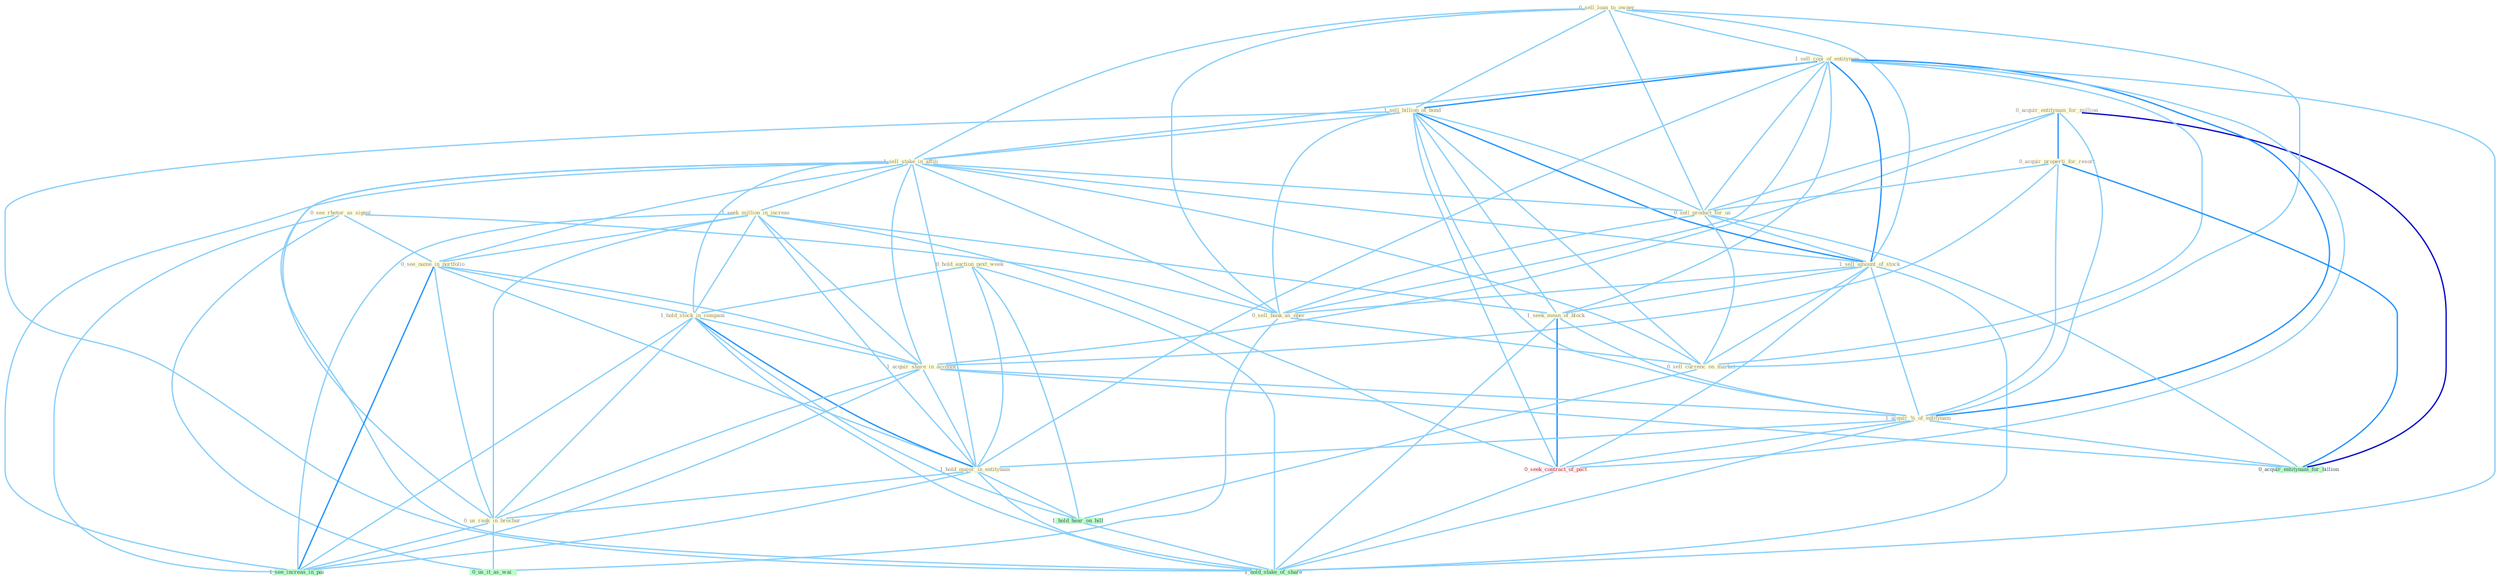 Graph G{ 
    node
    [shape=polygon,style=filled,width=.5,height=.06,color="#BDFCC9",fixedsize=true,fontsize=4,
    fontcolor="#2f4f4f"];
    {node
    [color="#ffffe0", fontcolor="#8b7d6b"] "0_acquir_entitynam_for_million " "0_sell_loan_to_owner " "0_see_rhetor_as_signal " "1_sell_copi_of_entitynam " "1_sell_billion_of_bond " "1_sell_stake_in_affili " "0_acquir_properti_for_resort " "0_sell_product_for_us " "1_seek_million_in_increas " "0_hold_auction_next_week " "1_sell_amount_of_stock " "1_seek_mean_of_block " "0_see_name_in_portfolio " "1_hold_stock_in_compani " "1_acquir_share_in_account " "1_acquir_%_of_entitynam " "1_hold_major_in_entitynam " "0_sell_bank_as_oper " "0_sell_currenc_on_market " "0_us_rank_in_brochur "}
{node [color="#fff0f5", fontcolor="#b22222"] "0_seek_contract_of_pact "}
edge [color="#B0E2FF"];

	"0_acquir_entitynam_for_million " -- "0_acquir_properti_for_resort " [w="2", color="#1e90ff" , len=0.8];
	"0_acquir_entitynam_for_million " -- "0_sell_product_for_us " [w="1", color="#87cefa" ];
	"0_acquir_entitynam_for_million " -- "1_acquir_share_in_account " [w="1", color="#87cefa" ];
	"0_acquir_entitynam_for_million " -- "1_acquir_%_of_entitynam " [w="1", color="#87cefa" ];
	"0_acquir_entitynam_for_million " -- "0_acquir_entitynam_for_billion " [w="3", color="#0000cd" , len=0.6];
	"0_sell_loan_to_owner " -- "1_sell_copi_of_entitynam " [w="1", color="#87cefa" ];
	"0_sell_loan_to_owner " -- "1_sell_billion_of_bond " [w="1", color="#87cefa" ];
	"0_sell_loan_to_owner " -- "1_sell_stake_in_affili " [w="1", color="#87cefa" ];
	"0_sell_loan_to_owner " -- "0_sell_product_for_us " [w="1", color="#87cefa" ];
	"0_sell_loan_to_owner " -- "1_sell_amount_of_stock " [w="1", color="#87cefa" ];
	"0_sell_loan_to_owner " -- "0_sell_bank_as_oper " [w="1", color="#87cefa" ];
	"0_sell_loan_to_owner " -- "0_sell_currenc_on_market " [w="1", color="#87cefa" ];
	"0_see_rhetor_as_signal " -- "0_see_name_in_portfolio " [w="1", color="#87cefa" ];
	"0_see_rhetor_as_signal " -- "0_sell_bank_as_oper " [w="1", color="#87cefa" ];
	"0_see_rhetor_as_signal " -- "0_us_it_as_wai " [w="1", color="#87cefa" ];
	"0_see_rhetor_as_signal " -- "1_see_increas_in_pai " [w="1", color="#87cefa" ];
	"1_sell_copi_of_entitynam " -- "1_sell_billion_of_bond " [w="2", color="#1e90ff" , len=0.8];
	"1_sell_copi_of_entitynam " -- "1_sell_stake_in_affili " [w="1", color="#87cefa" ];
	"1_sell_copi_of_entitynam " -- "0_sell_product_for_us " [w="1", color="#87cefa" ];
	"1_sell_copi_of_entitynam " -- "1_sell_amount_of_stock " [w="2", color="#1e90ff" , len=0.8];
	"1_sell_copi_of_entitynam " -- "1_seek_mean_of_block " [w="1", color="#87cefa" ];
	"1_sell_copi_of_entitynam " -- "1_acquir_%_of_entitynam " [w="2", color="#1e90ff" , len=0.8];
	"1_sell_copi_of_entitynam " -- "1_hold_major_in_entitynam " [w="1", color="#87cefa" ];
	"1_sell_copi_of_entitynam " -- "0_sell_bank_as_oper " [w="1", color="#87cefa" ];
	"1_sell_copi_of_entitynam " -- "0_sell_currenc_on_market " [w="1", color="#87cefa" ];
	"1_sell_copi_of_entitynam " -- "0_seek_contract_of_pact " [w="1", color="#87cefa" ];
	"1_sell_copi_of_entitynam " -- "1_hold_stake_of_share " [w="1", color="#87cefa" ];
	"1_sell_billion_of_bond " -- "1_sell_stake_in_affili " [w="1", color="#87cefa" ];
	"1_sell_billion_of_bond " -- "0_sell_product_for_us " [w="1", color="#87cefa" ];
	"1_sell_billion_of_bond " -- "1_sell_amount_of_stock " [w="2", color="#1e90ff" , len=0.8];
	"1_sell_billion_of_bond " -- "1_seek_mean_of_block " [w="1", color="#87cefa" ];
	"1_sell_billion_of_bond " -- "1_acquir_%_of_entitynam " [w="1", color="#87cefa" ];
	"1_sell_billion_of_bond " -- "0_sell_bank_as_oper " [w="1", color="#87cefa" ];
	"1_sell_billion_of_bond " -- "0_sell_currenc_on_market " [w="1", color="#87cefa" ];
	"1_sell_billion_of_bond " -- "0_seek_contract_of_pact " [w="1", color="#87cefa" ];
	"1_sell_billion_of_bond " -- "1_hold_stake_of_share " [w="1", color="#87cefa" ];
	"1_sell_stake_in_affili " -- "0_sell_product_for_us " [w="1", color="#87cefa" ];
	"1_sell_stake_in_affili " -- "1_seek_million_in_increas " [w="1", color="#87cefa" ];
	"1_sell_stake_in_affili " -- "1_sell_amount_of_stock " [w="1", color="#87cefa" ];
	"1_sell_stake_in_affili " -- "0_see_name_in_portfolio " [w="1", color="#87cefa" ];
	"1_sell_stake_in_affili " -- "1_hold_stock_in_compani " [w="1", color="#87cefa" ];
	"1_sell_stake_in_affili " -- "1_acquir_share_in_account " [w="1", color="#87cefa" ];
	"1_sell_stake_in_affili " -- "1_hold_major_in_entitynam " [w="1", color="#87cefa" ];
	"1_sell_stake_in_affili " -- "0_sell_bank_as_oper " [w="1", color="#87cefa" ];
	"1_sell_stake_in_affili " -- "0_sell_currenc_on_market " [w="1", color="#87cefa" ];
	"1_sell_stake_in_affili " -- "0_us_rank_in_brochur " [w="1", color="#87cefa" ];
	"1_sell_stake_in_affili " -- "1_see_increas_in_pai " [w="1", color="#87cefa" ];
	"1_sell_stake_in_affili " -- "1_hold_stake_of_share " [w="1", color="#87cefa" ];
	"0_acquir_properti_for_resort " -- "0_sell_product_for_us " [w="1", color="#87cefa" ];
	"0_acquir_properti_for_resort " -- "1_acquir_share_in_account " [w="1", color="#87cefa" ];
	"0_acquir_properti_for_resort " -- "1_acquir_%_of_entitynam " [w="1", color="#87cefa" ];
	"0_acquir_properti_for_resort " -- "0_acquir_entitynam_for_billion " [w="2", color="#1e90ff" , len=0.8];
	"0_sell_product_for_us " -- "1_sell_amount_of_stock " [w="1", color="#87cefa" ];
	"0_sell_product_for_us " -- "0_sell_bank_as_oper " [w="1", color="#87cefa" ];
	"0_sell_product_for_us " -- "0_sell_currenc_on_market " [w="1", color="#87cefa" ];
	"0_sell_product_for_us " -- "0_acquir_entitynam_for_billion " [w="1", color="#87cefa" ];
	"1_seek_million_in_increas " -- "1_seek_mean_of_block " [w="1", color="#87cefa" ];
	"1_seek_million_in_increas " -- "0_see_name_in_portfolio " [w="1", color="#87cefa" ];
	"1_seek_million_in_increas " -- "1_hold_stock_in_compani " [w="1", color="#87cefa" ];
	"1_seek_million_in_increas " -- "1_acquir_share_in_account " [w="1", color="#87cefa" ];
	"1_seek_million_in_increas " -- "1_hold_major_in_entitynam " [w="1", color="#87cefa" ];
	"1_seek_million_in_increas " -- "0_us_rank_in_brochur " [w="1", color="#87cefa" ];
	"1_seek_million_in_increas " -- "0_seek_contract_of_pact " [w="1", color="#87cefa" ];
	"1_seek_million_in_increas " -- "1_see_increas_in_pai " [w="1", color="#87cefa" ];
	"0_hold_auction_next_week " -- "1_hold_stock_in_compani " [w="1", color="#87cefa" ];
	"0_hold_auction_next_week " -- "1_hold_major_in_entitynam " [w="1", color="#87cefa" ];
	"0_hold_auction_next_week " -- "1_hold_hear_on_bill " [w="1", color="#87cefa" ];
	"0_hold_auction_next_week " -- "1_hold_stake_of_share " [w="1", color="#87cefa" ];
	"1_sell_amount_of_stock " -- "1_seek_mean_of_block " [w="1", color="#87cefa" ];
	"1_sell_amount_of_stock " -- "1_acquir_%_of_entitynam " [w="1", color="#87cefa" ];
	"1_sell_amount_of_stock " -- "0_sell_bank_as_oper " [w="1", color="#87cefa" ];
	"1_sell_amount_of_stock " -- "0_sell_currenc_on_market " [w="1", color="#87cefa" ];
	"1_sell_amount_of_stock " -- "0_seek_contract_of_pact " [w="1", color="#87cefa" ];
	"1_sell_amount_of_stock " -- "1_hold_stake_of_share " [w="1", color="#87cefa" ];
	"1_seek_mean_of_block " -- "1_acquir_%_of_entitynam " [w="1", color="#87cefa" ];
	"1_seek_mean_of_block " -- "0_seek_contract_of_pact " [w="2", color="#1e90ff" , len=0.8];
	"1_seek_mean_of_block " -- "1_hold_stake_of_share " [w="1", color="#87cefa" ];
	"0_see_name_in_portfolio " -- "1_hold_stock_in_compani " [w="1", color="#87cefa" ];
	"0_see_name_in_portfolio " -- "1_acquir_share_in_account " [w="1", color="#87cefa" ];
	"0_see_name_in_portfolio " -- "1_hold_major_in_entitynam " [w="1", color="#87cefa" ];
	"0_see_name_in_portfolio " -- "0_us_rank_in_brochur " [w="1", color="#87cefa" ];
	"0_see_name_in_portfolio " -- "1_see_increas_in_pai " [w="2", color="#1e90ff" , len=0.8];
	"1_hold_stock_in_compani " -- "1_acquir_share_in_account " [w="1", color="#87cefa" ];
	"1_hold_stock_in_compani " -- "1_hold_major_in_entitynam " [w="2", color="#1e90ff" , len=0.8];
	"1_hold_stock_in_compani " -- "0_us_rank_in_brochur " [w="1", color="#87cefa" ];
	"1_hold_stock_in_compani " -- "1_see_increas_in_pai " [w="1", color="#87cefa" ];
	"1_hold_stock_in_compani " -- "1_hold_hear_on_bill " [w="1", color="#87cefa" ];
	"1_hold_stock_in_compani " -- "1_hold_stake_of_share " [w="1", color="#87cefa" ];
	"1_acquir_share_in_account " -- "1_acquir_%_of_entitynam " [w="1", color="#87cefa" ];
	"1_acquir_share_in_account " -- "1_hold_major_in_entitynam " [w="1", color="#87cefa" ];
	"1_acquir_share_in_account " -- "0_us_rank_in_brochur " [w="1", color="#87cefa" ];
	"1_acquir_share_in_account " -- "0_acquir_entitynam_for_billion " [w="1", color="#87cefa" ];
	"1_acquir_share_in_account " -- "1_see_increas_in_pai " [w="1", color="#87cefa" ];
	"1_acquir_%_of_entitynam " -- "1_hold_major_in_entitynam " [w="1", color="#87cefa" ];
	"1_acquir_%_of_entitynam " -- "0_seek_contract_of_pact " [w="1", color="#87cefa" ];
	"1_acquir_%_of_entitynam " -- "0_acquir_entitynam_for_billion " [w="1", color="#87cefa" ];
	"1_acquir_%_of_entitynam " -- "1_hold_stake_of_share " [w="1", color="#87cefa" ];
	"1_hold_major_in_entitynam " -- "0_us_rank_in_brochur " [w="1", color="#87cefa" ];
	"1_hold_major_in_entitynam " -- "1_see_increas_in_pai " [w="1", color="#87cefa" ];
	"1_hold_major_in_entitynam " -- "1_hold_hear_on_bill " [w="1", color="#87cefa" ];
	"1_hold_major_in_entitynam " -- "1_hold_stake_of_share " [w="1", color="#87cefa" ];
	"0_sell_bank_as_oper " -- "0_sell_currenc_on_market " [w="1", color="#87cefa" ];
	"0_sell_bank_as_oper " -- "0_us_it_as_wai " [w="1", color="#87cefa" ];
	"0_sell_currenc_on_market " -- "1_hold_hear_on_bill " [w="1", color="#87cefa" ];
	"0_us_rank_in_brochur " -- "0_us_it_as_wai " [w="1", color="#87cefa" ];
	"0_us_rank_in_brochur " -- "1_see_increas_in_pai " [w="1", color="#87cefa" ];
	"0_seek_contract_of_pact " -- "1_hold_stake_of_share " [w="1", color="#87cefa" ];
	"1_hold_hear_on_bill " -- "1_hold_stake_of_share " [w="1", color="#87cefa" ];
}